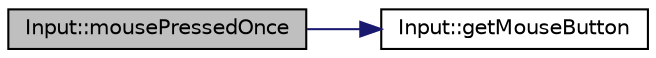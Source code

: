 digraph "Input::mousePressedOnce"
{
 // INTERACTIVE_SVG=YES
 // LATEX_PDF_SIZE
  edge [fontname="Helvetica",fontsize="10",labelfontname="Helvetica",labelfontsize="10"];
  node [fontname="Helvetica",fontsize="10",shape=record];
  rankdir="LR";
  Node1 [label="Input::mousePressedOnce",height=0.2,width=0.4,color="black", fillcolor="grey75", style="filled", fontcolor="black",tooltip=" "];
  Node1 -> Node2 [color="midnightblue",fontsize="10",style="solid",fontname="Helvetica"];
  Node2 [label="Input::getMouseButton",height=0.2,width=0.4,color="black", fillcolor="white", style="filled",URL="$d4/d7b/class_input.html#a8e3bbc45ca89de6dc03cd870d0909345",tooltip=" "];
}
